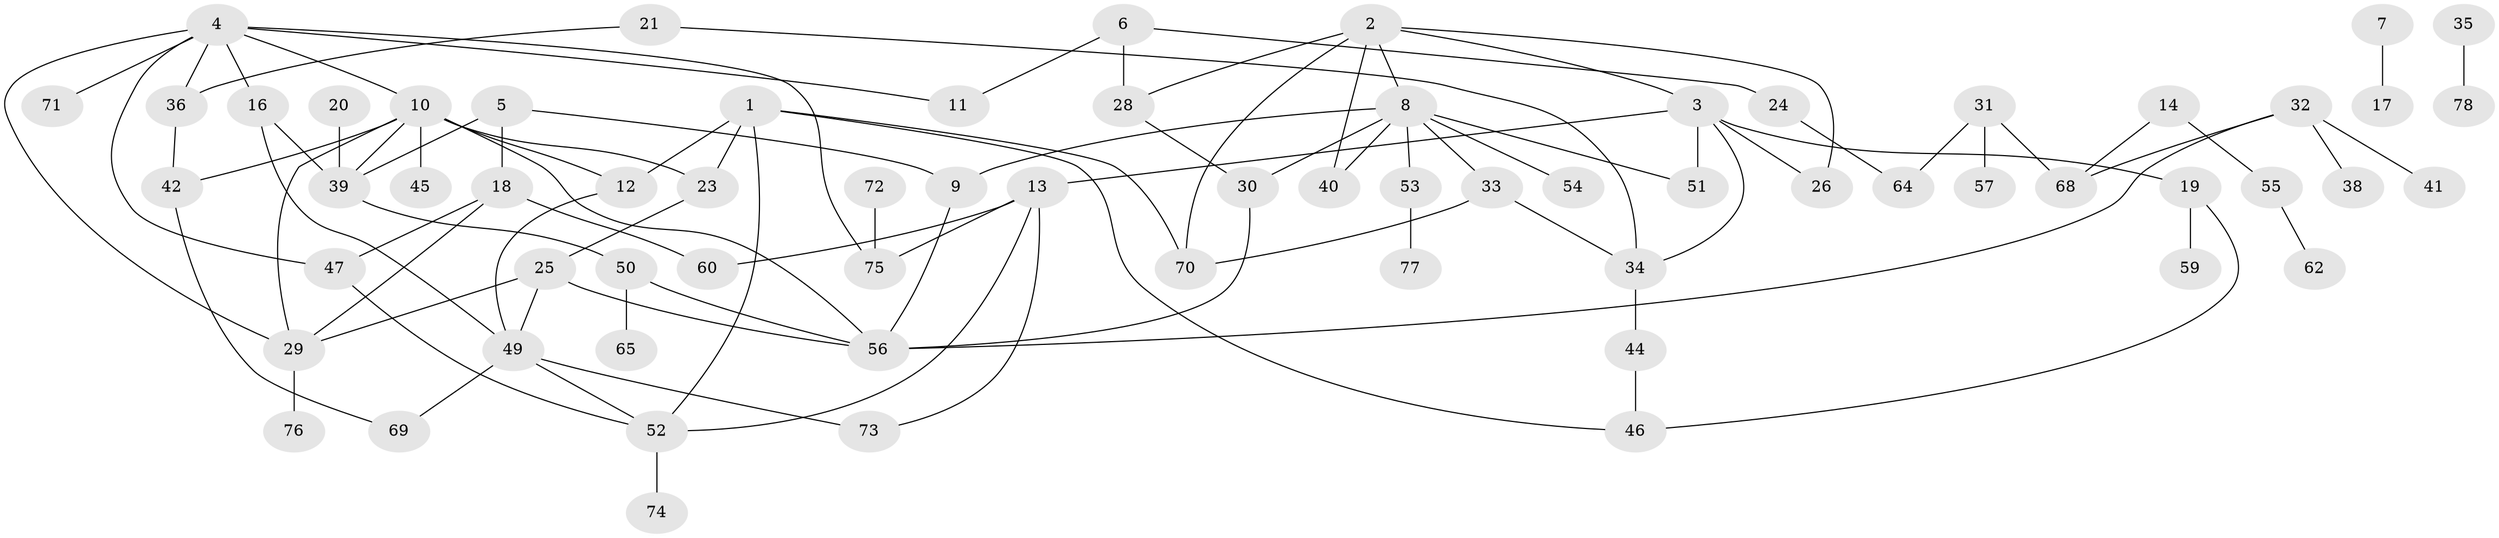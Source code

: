 // original degree distribution, {4: 0.09090909090909091, 6: 0.05454545454545454, 1: 0.2636363636363636, 2: 0.20909090909090908, 3: 0.21818181818181817, 5: 0.05454545454545454, 7: 0.00909090909090909, 0: 0.1}
// Generated by graph-tools (version 1.1) at 2025/47/03/04/25 22:47:59]
// undirected, 67 vertices, 96 edges
graph export_dot {
  node [color=gray90,style=filled];
  1;
  2;
  3;
  4;
  5;
  6;
  7;
  8;
  9;
  10;
  11;
  12;
  13;
  14;
  16;
  17;
  18;
  19;
  20;
  21;
  23;
  24;
  25;
  26;
  28;
  29;
  30;
  31;
  32;
  33;
  34;
  35;
  36;
  38;
  39;
  40;
  41;
  42;
  44;
  45;
  46;
  47;
  49;
  50;
  51;
  52;
  53;
  54;
  55;
  56;
  57;
  59;
  60;
  62;
  64;
  65;
  68;
  69;
  70;
  71;
  72;
  73;
  74;
  75;
  76;
  77;
  78;
  1 -- 12 [weight=1.0];
  1 -- 23 [weight=1.0];
  1 -- 46 [weight=1.0];
  1 -- 52 [weight=1.0];
  1 -- 70 [weight=1.0];
  2 -- 3 [weight=1.0];
  2 -- 8 [weight=1.0];
  2 -- 26 [weight=1.0];
  2 -- 28 [weight=1.0];
  2 -- 40 [weight=1.0];
  2 -- 70 [weight=1.0];
  3 -- 13 [weight=1.0];
  3 -- 19 [weight=1.0];
  3 -- 26 [weight=1.0];
  3 -- 34 [weight=1.0];
  3 -- 51 [weight=1.0];
  4 -- 10 [weight=1.0];
  4 -- 11 [weight=1.0];
  4 -- 16 [weight=1.0];
  4 -- 29 [weight=1.0];
  4 -- 36 [weight=1.0];
  4 -- 47 [weight=1.0];
  4 -- 71 [weight=1.0];
  4 -- 75 [weight=1.0];
  5 -- 9 [weight=1.0];
  5 -- 18 [weight=1.0];
  5 -- 39 [weight=1.0];
  6 -- 11 [weight=1.0];
  6 -- 24 [weight=1.0];
  6 -- 28 [weight=1.0];
  7 -- 17 [weight=1.0];
  8 -- 9 [weight=1.0];
  8 -- 30 [weight=1.0];
  8 -- 33 [weight=1.0];
  8 -- 40 [weight=1.0];
  8 -- 51 [weight=1.0];
  8 -- 53 [weight=1.0];
  8 -- 54 [weight=1.0];
  9 -- 56 [weight=1.0];
  10 -- 12 [weight=1.0];
  10 -- 23 [weight=1.0];
  10 -- 29 [weight=1.0];
  10 -- 39 [weight=1.0];
  10 -- 42 [weight=1.0];
  10 -- 45 [weight=1.0];
  10 -- 56 [weight=1.0];
  12 -- 49 [weight=1.0];
  13 -- 52 [weight=1.0];
  13 -- 60 [weight=1.0];
  13 -- 73 [weight=1.0];
  13 -- 75 [weight=1.0];
  14 -- 55 [weight=1.0];
  14 -- 68 [weight=1.0];
  16 -- 39 [weight=1.0];
  16 -- 49 [weight=1.0];
  18 -- 29 [weight=1.0];
  18 -- 47 [weight=1.0];
  18 -- 60 [weight=1.0];
  19 -- 46 [weight=1.0];
  19 -- 59 [weight=1.0];
  20 -- 39 [weight=1.0];
  21 -- 34 [weight=1.0];
  21 -- 36 [weight=1.0];
  23 -- 25 [weight=1.0];
  24 -- 64 [weight=1.0];
  25 -- 29 [weight=1.0];
  25 -- 49 [weight=1.0];
  25 -- 56 [weight=1.0];
  28 -- 30 [weight=1.0];
  29 -- 76 [weight=1.0];
  30 -- 56 [weight=1.0];
  31 -- 57 [weight=1.0];
  31 -- 64 [weight=1.0];
  31 -- 68 [weight=1.0];
  32 -- 38 [weight=1.0];
  32 -- 41 [weight=1.0];
  32 -- 56 [weight=1.0];
  32 -- 68 [weight=1.0];
  33 -- 34 [weight=1.0];
  33 -- 70 [weight=1.0];
  34 -- 44 [weight=1.0];
  35 -- 78 [weight=1.0];
  36 -- 42 [weight=1.0];
  39 -- 50 [weight=1.0];
  42 -- 69 [weight=1.0];
  44 -- 46 [weight=1.0];
  47 -- 52 [weight=1.0];
  49 -- 52 [weight=1.0];
  49 -- 69 [weight=1.0];
  49 -- 73 [weight=1.0];
  50 -- 56 [weight=1.0];
  50 -- 65 [weight=1.0];
  52 -- 74 [weight=1.0];
  53 -- 77 [weight=1.0];
  55 -- 62 [weight=1.0];
  72 -- 75 [weight=1.0];
}
